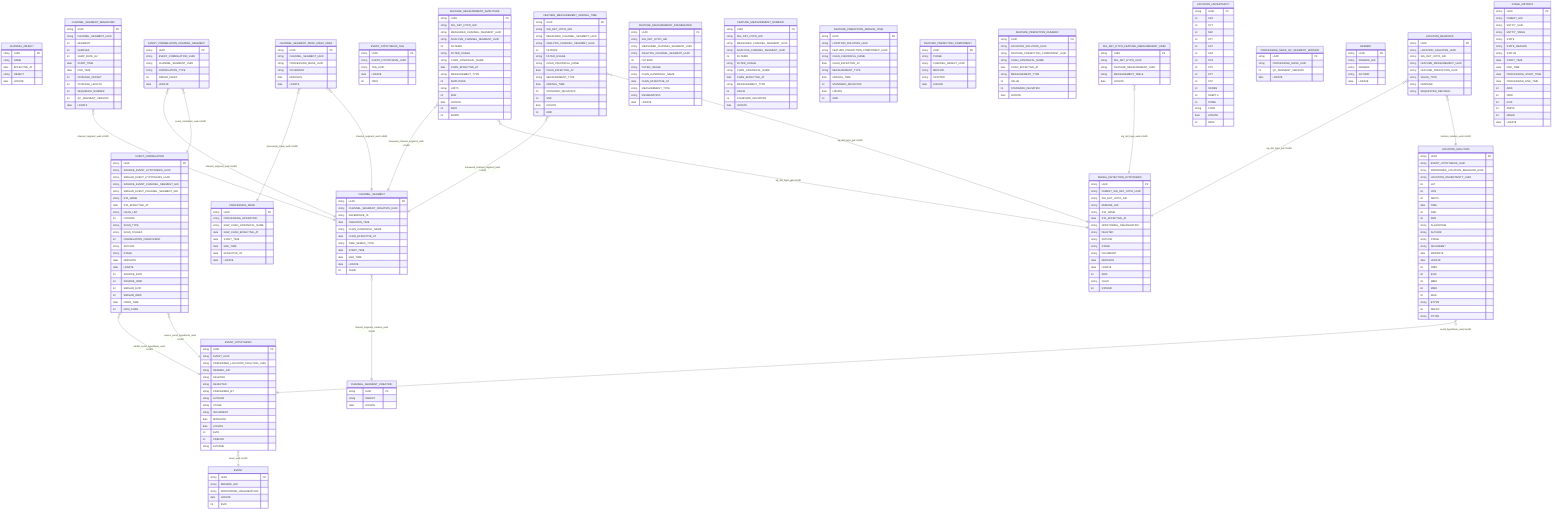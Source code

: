 erDiagram
  CHANNEL_OBJECT {
    string UUID PK
    string NAME
    date EFFECTIVE_AT
    string OBJECT
    date LDDATE
  }
  CHANNEL_SEGMENT {
    string UUID PK
    string CHANNEL_SEGMENT_CREATION_UUID
    string REFERENCE_ID
    date CREATION_TIME
    string CHAN_CANONICAL_NAME
    date CHAN_EFFECTIVE_AT
    string TIME_SERIES_TYPE
    date START_TIME
    date END_TIME
    date LDDATE
    int TAGID
  }
  CHANNEL_SEGMENT_CREATION {
    string UUID PK
    string OBJECT
    date LDDATE
  }
  CHANNEL_SEGMENT_PROC_MASK_XREF {
    string UUID PK
    string CHANNEL_SEGMENT_UUID
    string PROCESSING_MASK_UUID
    string ISCURRENT
    date MODDATE
    date LDDATE
  }
  CHANNEL_SEGMENT_WAVEFORM {
    string UUID PK
    string CHANNEL_SEGMENT_UUID
    int SEGMENT
    int SAMPLES
    int SAMP_RATE_HZ
    date START_TIME
    date END_TIME
    int STORAGE_OFFSET
    int STORAGE_LENGTH
    int SEQUENCE_NUMBER
    int QC_SEGMENT_VERSION
    date LDDATE
  }
  EVENT {
    string UUID PK
    string REMARK_GID
    string MONITORING_ORGANIZATION
    date LDDATE
    int EVID
  }
  EVENT_CORRELATION {
    string UUID PK
    string SOURCE_EVENT_HYPOTHESIS_UUID
    string SIMILAR_EVENT_HYPOTHESIS_UUID
    string SOURCE_EVENT_CHANNEL_SEGMENT_GID
    string SIMILAR_EVENT_CHANNEL_SEGMENT_GID
    string STA_NAME
    date STA_EFFECTIVE_AT
    string CHAN_LIST
    int FILTERID
    string SCAN_TYPE
    string SCAN_STAGES
    int CORRELATION_COEFFICIENT
    string AUTHOR
    string STAGE
    date MODDATE
    date LDDATE
    int SOURCE_EVID
    int SOURCE_ORID
    int SIMILAR_EVID
    int SIMILAR_ORID
    date CORR_TIME
    int NUM_CHAN
  }
  EVENT_CORRELATION_CHANNEL_SEGMENT {
    string UUID PK
    string EVENT_CORRELATION_UUID
    string CHANNEL_SEGMENT_UUID
    string CORRELATION_TYPE
    int ORDER_INDEX
    date LDDATE
  }
  EVENT_HYPOTHESIS {
    string UUID PK
    string EVENT_UUID
    string PREFERRED_LOCATION_SOLUTION_UUID
    string REMARK_GID
    string DELETED
    string REJECTED
    string PREFERRED_BY
    string AUTHOR
    string STAGE
    string ISCURRENT
    date MODDATE
    date LDDATE
    int EVID
    int PREFOR
    string EVNAME
  }
  EVENT_HYPOTHESIS_TAG {
    string UUID PK
    string EVENT_HYPOTHESIS_UUID
    string TAG_UUID
    date LDDATE
    int ORID
  }
  FEATURE_MEASUREMENT_ARRIVAL_TIME {
    string UUID PK
    string SIG_DET_HYPO_GID
    string MEASURED_CHANNEL_SEGMENT_UUID
    string ANALYSIS_CHANNEL_SEGMENT_UUID
    int FILTERID
    string FILTER_USAGE
    string CHAN_CANONICAL_NAME
    date CHAN_EFFECTIVE_AT
    string MEASUREMENT_TYPE
    date ARRIVAL_TIME
    int STANDARD_DEVIATION
    int SNR
    date LDDATE
    int ARID
  }
  FEATURE_MEASUREMENT_AMPLITUDE {
    string UUID PK
    string SIG_DET_HYPO_GID
    string MEASURED_CHANNEL_SEGMENT_UUID
    string ANALYSIS_CHANNEL_SEGMENT_UUID
    int FILTERID
    string FILTER_USAGE
    string CHAN_CANONICAL_NAME
    date CHAN_EFFECTIVE_AT
    string MEASUREMENT_TYPE
    int AMPLITUDE
    string UNITS
    int SNR
    date LDDATE
    int ARID
    int AMPID
  }
  FEATURE_MEASUREMENT_ENUMERATED {
    string UUID PK
    string SIG_DET_HYPO_GID
    string MEASURED_CHANNEL_SEGMENT_UUID
    string ANALYSIS_CHANNEL_SEGMENT_UUID
    int FILTERID
    string FILTER_USAGE
    string CHAN_CANONICAL_NAME
    date CHAN_EFFECTIVE_AT
    string MEASUREMENT_TYPE
    string ENUMERATION
    date LDDATE
  }
  FEATURE_MEASUREMENT_NUMERIC {
    string UUID PK
    string SIG_DET_HYPO_GID
    string MEASURED_CHANNEL_SEGMENT_UUID
    string ANALYSIS_CHANNEL_SEGMENT_UUID
    int FILTERID
    string FILTER_USAGE
    string CHAN_CANONICAL_NAME
    date CHAN_EFFECTIVE_AT
    string MEASUREMENT_TYPE
    int VALUE
    int STANDARD_DEVIATION
    date LDDATE
  }
  FEATURE_PREDICTION_ARRIVAL_TIME {
    string UUID PK
    string LOCATION_SOLUTION_UUID
    string FEATURE_PREDICTION_COMPONENT_UUID
    string CHAN_CANONICAL_NAME
    date CHAN_EFFECTIVE_AT
    string MEASUREMENT_TYPE
    date ARRIVAL_TIME
    int STANDARD_DEVIATION
    date LDDATE
    int ARID
  }
  FEATURE_PREDICTION_COMPONENT {
    string UUID PK
    string PHASE
    string CHANNEL_OBJECT_UUID
    string METHOD
    string SCATTER
    date LDDATE
  }
  FEATURE_PREDICTION_NUMERIC {
    string UUID PK
    string LOCATION_SOLUTION_UUID
    string FEATURE_PREDICTION_COMPONENT_UUID
    string CHAN_CANONICAL_NAME
    date CHAN_EFFECTIVE_AT
    string MEASUREMENT_TYPE
    int VALUE
    int STANDARD_DEVIATION
    date LDDATE
  }
  LOCATION_BEHAVIOR {
    string UUID PK
    string LOCATION_SOLUTION_UUID
    string SIG_DET_HYPO_GID
    string FEATURE_MEASUREMENT_UUID
    string FEATURE_PREDICTION_UUID
    string VALUE_TYPE
    string DEFINING
    string REQUESTED_DEFINING
  }
  LOCATION_SOLUTION {
    string UUID PK
    string EVENT_HYPOTHESIS_UUID
    string PREFERRED_LOCATION_BEHAVIOR_UUID
    string LOCATION_UNCERTAINTY_UUID
    int LAT
    int LON
    int DEPTH
    date TIME
    int GRN
    int SRN
    string ALGORITHM
    string AUTHOR
    string STAGE
    string ISCURRENT
    date MODDATE
    date LDDATE
    int ORID
    int EVID
    int MBID
    int MSID
    int MLID
    string ETYPE
    int DEPDP
    string DTYPE
  }
  LOCATION_UNCERTAINTY {
    string UUID PK
    int SXX
    int SYY
    int SZZ
    int STT
    int SXY
    int SXZ
    int SYZ
    int STX
    int STY
    int STZ
    int SDOBS
    int SDEPTH
    int STIME
    string CONF
    date LDDATE
    int ORID
  }
  PROCESSING_MASK {
    string UUID PK
    string PROCESSING_OPERATION
    string RAW_CHAN_CANONICAL_NAME
    date RAW_CHAN_EFFECTIVE_AT
    date START_TIME
    date END_TIME
    date EFFECTIVE_AT
    date LDDATE
  }
  PROCESSING_MASK_QC_SEGMENT_VERSION {
    string UUID PK
    string PROCESSING_MASK_UUID
    int QC_SEGMENT_VERSION
    date LDDATE
  }
  REMARK {
    string UUID PK
    string REMARK_GID
    string REMARK
    string AUTHOR
    date LDDATE
  }
  SIGNAL_DETECTION_HYPOTHESIS {
    string UUID PK
    string PARENT_SIG_DET_HYPO_UUID
    string SIG_DET_HYPO_GID
    string REMARK_GID
    string STA_NAME
    date STA_EFFECTIVE_AT
    string MONITORING_ORGANIZATION
    string DELETED
    string AUTHOR
    string STAGE
    string ISCURRENT
    date MODDATE
    date LDDATE
    int ARID
    string CHAN
    int STASSID
  }
  SIG_DET_HYPO_FEATURE_MEASUREMENT_XREF {
    string UUID PK
    string SIG_DET_HYPO_UUID
    string FEATURE_MEASUREMENT_UUID
    string MEASUREMENT_TABLE
    date LDDATE
  }
  STAGE_METRICS {
    string UUID PK
    string PARENT_GID
    string ENTITY_UUID
    string ENTITY_TABLE
    string STATE
    string STATE_REASON
    string STATUS
    date START_TIME
    date END_TIME
    date PROCESSING_START_TIME
    date PROCESSING_END_TIME
    int ARID
    int ORID
    int EVID
    int AMPID
    int MAGID
    date LDDATE
  }

  EVENT_HYPOTHESIS }o--|| EVENT : "event_uuid->UUID"
  LOCATION_SOLUTION }o--|| EVENT_HYPOTHESIS : "event_hypothesis_uuid->UUID"
  LOCATION_BEHAVIOR }o--|| LOCATION_SOLUTION : "location_solution_uuid->UUID"
  LOCATION_BEHAVIOR }o--|| SIGNAL_DETECTION_HYPOTHESIS : "sig_det_hypo_gid->UUID"
  FEATURE_MEASUREMENT_ARRIVAL_TIME }o--|| SIGNAL_DETECTION_HYPOTHESIS : "sig_det_hypo_gid->UUID"
  FEATURE_MEASUREMENT_ARRIVAL_TIME }o--|| CHANNEL_SEGMENT : "measured_channel_segment_uuid->UUID"
  FEATURE_MEASUREMENT_AMPLITUDE }o--|| SIGNAL_DETECTION_HYPOTHESIS : "sig_det_hypo_gid->UUID"
  FEATURE_MEASUREMENT_AMPLITUDE }o--|| CHANNEL_SEGMENT : "measured_channel_segment_uuid->UUID"
  SIG_DET_HYPO_FEATURE_MEASUREMENT_XREF }o--|| SIGNAL_DETECTION_HYPOTHESIS : "sig_det_hypo_uuid->UUID"
  CHANNEL_SEGMENT }o--|| CHANNEL_SEGMENT_CREATION : "channel_segment_creation_uuid->UUID"
  CHANNEL_SEGMENT_WAVEFORM }o--|| CHANNEL_SEGMENT : "channel_segment_uuid->UUID"
  CHANNEL_SEGMENT_PROC_MASK_XREF }o--|| CHANNEL_SEGMENT : "channel_segment_uuid->UUID"
  CHANNEL_SEGMENT_PROC_MASK_XREF }o--|| PROCESSING_MASK : "processing_mask_uuid->UUID"
  EVENT_CORRELATION }o--|| EVENT_HYPOTHESIS : "source_event_hypothesis_uuid->UUID"
  EVENT_CORRELATION }o--|| EVENT_HYPOTHESIS : "similar_event_hypothesis_uuid->UUID"
  EVENT_CORRELATION_CHANNEL_SEGMENT }o--|| EVENT_CORRELATION : "event_correlation_uuid->UUID"
  EVENT_CORRELATION_CHANNEL_SEGMENT }o--|| CHANNEL_SEGMENT : "channel_segment_uuid->UUID"